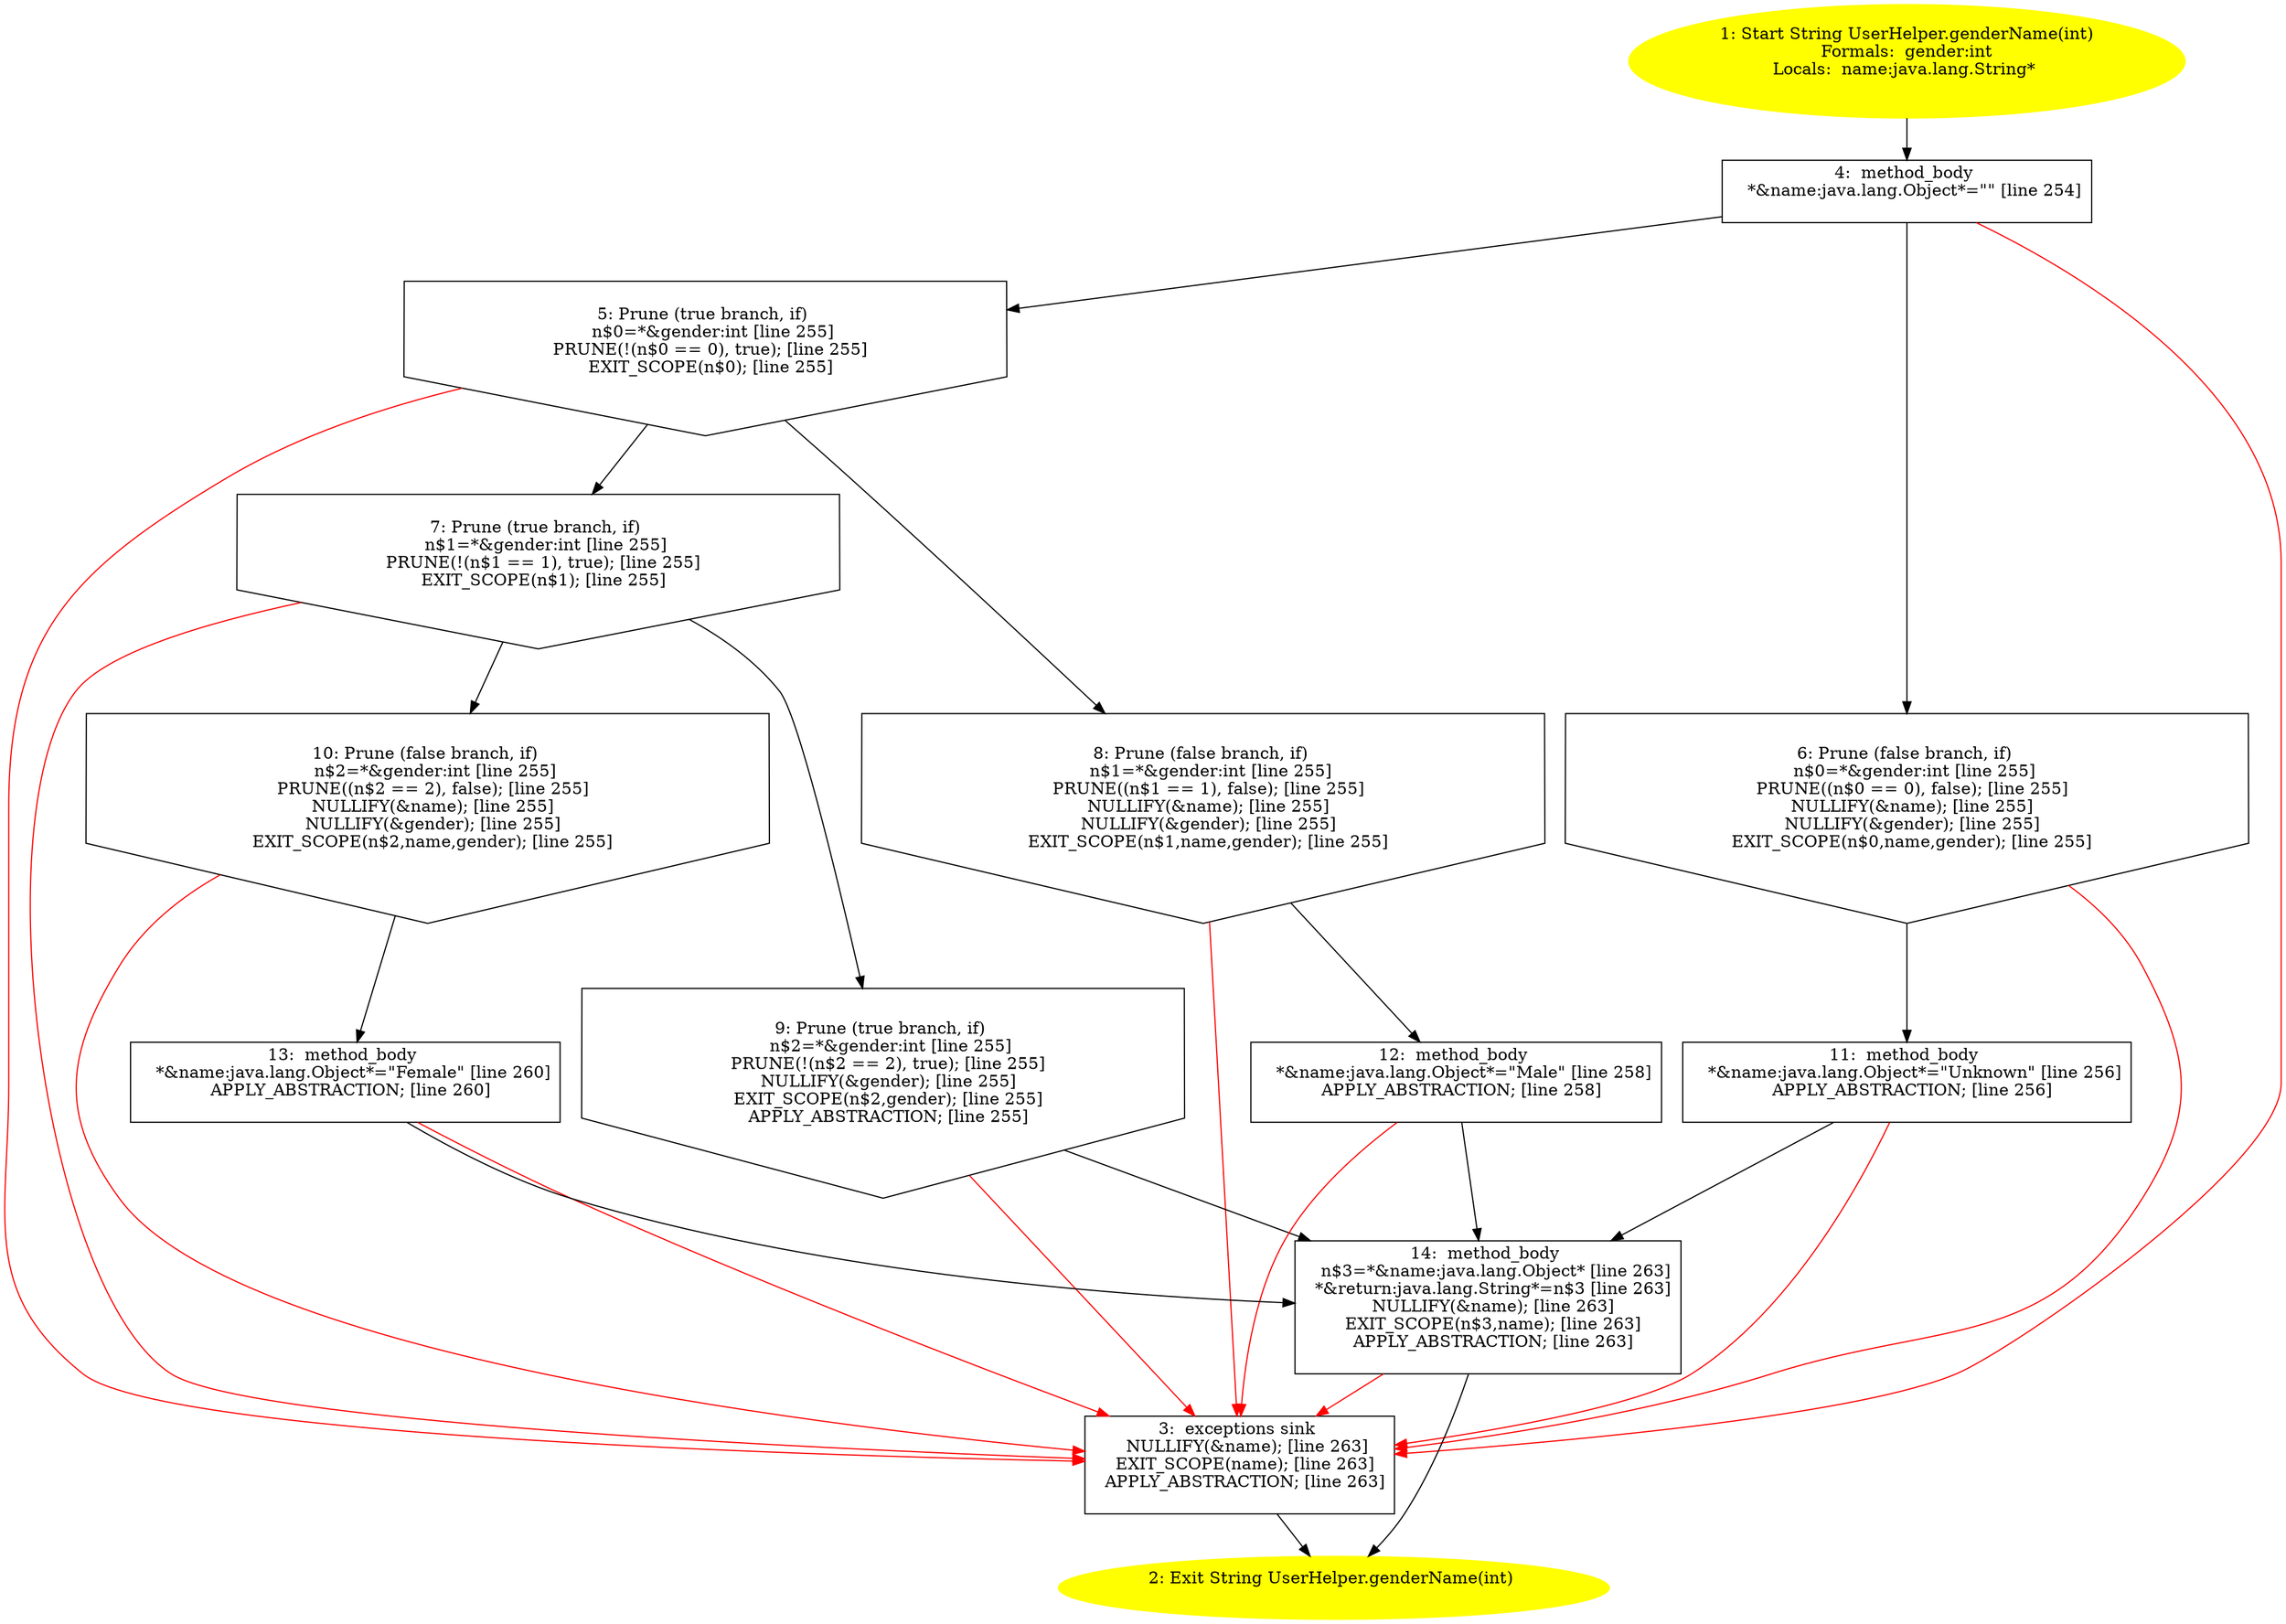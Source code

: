 /* @generated */
digraph cfg {
"com.stn.helpers.UserHelper.genderName(int):java.lang.String.e4cfa23b087d892e29d983eb409f7ab9_1" [label="1: Start String UserHelper.genderName(int)\nFormals:  gender:int\nLocals:  name:java.lang.String* \n  " color=yellow style=filled]
	

	 "com.stn.helpers.UserHelper.genderName(int):java.lang.String.e4cfa23b087d892e29d983eb409f7ab9_1" -> "com.stn.helpers.UserHelper.genderName(int):java.lang.String.e4cfa23b087d892e29d983eb409f7ab9_4" ;
"com.stn.helpers.UserHelper.genderName(int):java.lang.String.e4cfa23b087d892e29d983eb409f7ab9_2" [label="2: Exit String UserHelper.genderName(int) \n  " color=yellow style=filled]
	

"com.stn.helpers.UserHelper.genderName(int):java.lang.String.e4cfa23b087d892e29d983eb409f7ab9_3" [label="3:  exceptions sink \n   NULLIFY(&name); [line 263]\n  EXIT_SCOPE(name); [line 263]\n  APPLY_ABSTRACTION; [line 263]\n " shape="box"]
	

	 "com.stn.helpers.UserHelper.genderName(int):java.lang.String.e4cfa23b087d892e29d983eb409f7ab9_3" -> "com.stn.helpers.UserHelper.genderName(int):java.lang.String.e4cfa23b087d892e29d983eb409f7ab9_2" ;
"com.stn.helpers.UserHelper.genderName(int):java.lang.String.e4cfa23b087d892e29d983eb409f7ab9_4" [label="4:  method_body \n   *&name:java.lang.Object*=\"\" [line 254]\n " shape="box"]
	

	 "com.stn.helpers.UserHelper.genderName(int):java.lang.String.e4cfa23b087d892e29d983eb409f7ab9_4" -> "com.stn.helpers.UserHelper.genderName(int):java.lang.String.e4cfa23b087d892e29d983eb409f7ab9_5" ;
	 "com.stn.helpers.UserHelper.genderName(int):java.lang.String.e4cfa23b087d892e29d983eb409f7ab9_4" -> "com.stn.helpers.UserHelper.genderName(int):java.lang.String.e4cfa23b087d892e29d983eb409f7ab9_6" ;
	 "com.stn.helpers.UserHelper.genderName(int):java.lang.String.e4cfa23b087d892e29d983eb409f7ab9_4" -> "com.stn.helpers.UserHelper.genderName(int):java.lang.String.e4cfa23b087d892e29d983eb409f7ab9_3" [color="red" ];
"com.stn.helpers.UserHelper.genderName(int):java.lang.String.e4cfa23b087d892e29d983eb409f7ab9_5" [label="5: Prune (true branch, if) \n   n$0=*&gender:int [line 255]\n  PRUNE(!(n$0 == 0), true); [line 255]\n  EXIT_SCOPE(n$0); [line 255]\n " shape="invhouse"]
	

	 "com.stn.helpers.UserHelper.genderName(int):java.lang.String.e4cfa23b087d892e29d983eb409f7ab9_5" -> "com.stn.helpers.UserHelper.genderName(int):java.lang.String.e4cfa23b087d892e29d983eb409f7ab9_7" ;
	 "com.stn.helpers.UserHelper.genderName(int):java.lang.String.e4cfa23b087d892e29d983eb409f7ab9_5" -> "com.stn.helpers.UserHelper.genderName(int):java.lang.String.e4cfa23b087d892e29d983eb409f7ab9_8" ;
	 "com.stn.helpers.UserHelper.genderName(int):java.lang.String.e4cfa23b087d892e29d983eb409f7ab9_5" -> "com.stn.helpers.UserHelper.genderName(int):java.lang.String.e4cfa23b087d892e29d983eb409f7ab9_3" [color="red" ];
"com.stn.helpers.UserHelper.genderName(int):java.lang.String.e4cfa23b087d892e29d983eb409f7ab9_6" [label="6: Prune (false branch, if) \n   n$0=*&gender:int [line 255]\n  PRUNE((n$0 == 0), false); [line 255]\n  NULLIFY(&name); [line 255]\n  NULLIFY(&gender); [line 255]\n  EXIT_SCOPE(n$0,name,gender); [line 255]\n " shape="invhouse"]
	

	 "com.stn.helpers.UserHelper.genderName(int):java.lang.String.e4cfa23b087d892e29d983eb409f7ab9_6" -> "com.stn.helpers.UserHelper.genderName(int):java.lang.String.e4cfa23b087d892e29d983eb409f7ab9_11" ;
	 "com.stn.helpers.UserHelper.genderName(int):java.lang.String.e4cfa23b087d892e29d983eb409f7ab9_6" -> "com.stn.helpers.UserHelper.genderName(int):java.lang.String.e4cfa23b087d892e29d983eb409f7ab9_3" [color="red" ];
"com.stn.helpers.UserHelper.genderName(int):java.lang.String.e4cfa23b087d892e29d983eb409f7ab9_7" [label="7: Prune (true branch, if) \n   n$1=*&gender:int [line 255]\n  PRUNE(!(n$1 == 1), true); [line 255]\n  EXIT_SCOPE(n$1); [line 255]\n " shape="invhouse"]
	

	 "com.stn.helpers.UserHelper.genderName(int):java.lang.String.e4cfa23b087d892e29d983eb409f7ab9_7" -> "com.stn.helpers.UserHelper.genderName(int):java.lang.String.e4cfa23b087d892e29d983eb409f7ab9_9" ;
	 "com.stn.helpers.UserHelper.genderName(int):java.lang.String.e4cfa23b087d892e29d983eb409f7ab9_7" -> "com.stn.helpers.UserHelper.genderName(int):java.lang.String.e4cfa23b087d892e29d983eb409f7ab9_10" ;
	 "com.stn.helpers.UserHelper.genderName(int):java.lang.String.e4cfa23b087d892e29d983eb409f7ab9_7" -> "com.stn.helpers.UserHelper.genderName(int):java.lang.String.e4cfa23b087d892e29d983eb409f7ab9_3" [color="red" ];
"com.stn.helpers.UserHelper.genderName(int):java.lang.String.e4cfa23b087d892e29d983eb409f7ab9_8" [label="8: Prune (false branch, if) \n   n$1=*&gender:int [line 255]\n  PRUNE((n$1 == 1), false); [line 255]\n  NULLIFY(&name); [line 255]\n  NULLIFY(&gender); [line 255]\n  EXIT_SCOPE(n$1,name,gender); [line 255]\n " shape="invhouse"]
	

	 "com.stn.helpers.UserHelper.genderName(int):java.lang.String.e4cfa23b087d892e29d983eb409f7ab9_8" -> "com.stn.helpers.UserHelper.genderName(int):java.lang.String.e4cfa23b087d892e29d983eb409f7ab9_12" ;
	 "com.stn.helpers.UserHelper.genderName(int):java.lang.String.e4cfa23b087d892e29d983eb409f7ab9_8" -> "com.stn.helpers.UserHelper.genderName(int):java.lang.String.e4cfa23b087d892e29d983eb409f7ab9_3" [color="red" ];
"com.stn.helpers.UserHelper.genderName(int):java.lang.String.e4cfa23b087d892e29d983eb409f7ab9_9" [label="9: Prune (true branch, if) \n   n$2=*&gender:int [line 255]\n  PRUNE(!(n$2 == 2), true); [line 255]\n  NULLIFY(&gender); [line 255]\n  EXIT_SCOPE(n$2,gender); [line 255]\n  APPLY_ABSTRACTION; [line 255]\n " shape="invhouse"]
	

	 "com.stn.helpers.UserHelper.genderName(int):java.lang.String.e4cfa23b087d892e29d983eb409f7ab9_9" -> "com.stn.helpers.UserHelper.genderName(int):java.lang.String.e4cfa23b087d892e29d983eb409f7ab9_14" ;
	 "com.stn.helpers.UserHelper.genderName(int):java.lang.String.e4cfa23b087d892e29d983eb409f7ab9_9" -> "com.stn.helpers.UserHelper.genderName(int):java.lang.String.e4cfa23b087d892e29d983eb409f7ab9_3" [color="red" ];
"com.stn.helpers.UserHelper.genderName(int):java.lang.String.e4cfa23b087d892e29d983eb409f7ab9_10" [label="10: Prune (false branch, if) \n   n$2=*&gender:int [line 255]\n  PRUNE((n$2 == 2), false); [line 255]\n  NULLIFY(&name); [line 255]\n  NULLIFY(&gender); [line 255]\n  EXIT_SCOPE(n$2,name,gender); [line 255]\n " shape="invhouse"]
	

	 "com.stn.helpers.UserHelper.genderName(int):java.lang.String.e4cfa23b087d892e29d983eb409f7ab9_10" -> "com.stn.helpers.UserHelper.genderName(int):java.lang.String.e4cfa23b087d892e29d983eb409f7ab9_13" ;
	 "com.stn.helpers.UserHelper.genderName(int):java.lang.String.e4cfa23b087d892e29d983eb409f7ab9_10" -> "com.stn.helpers.UserHelper.genderName(int):java.lang.String.e4cfa23b087d892e29d983eb409f7ab9_3" [color="red" ];
"com.stn.helpers.UserHelper.genderName(int):java.lang.String.e4cfa23b087d892e29d983eb409f7ab9_11" [label="11:  method_body \n   *&name:java.lang.Object*=\"Unknown\" [line 256]\n  APPLY_ABSTRACTION; [line 256]\n " shape="box"]
	

	 "com.stn.helpers.UserHelper.genderName(int):java.lang.String.e4cfa23b087d892e29d983eb409f7ab9_11" -> "com.stn.helpers.UserHelper.genderName(int):java.lang.String.e4cfa23b087d892e29d983eb409f7ab9_14" ;
	 "com.stn.helpers.UserHelper.genderName(int):java.lang.String.e4cfa23b087d892e29d983eb409f7ab9_11" -> "com.stn.helpers.UserHelper.genderName(int):java.lang.String.e4cfa23b087d892e29d983eb409f7ab9_3" [color="red" ];
"com.stn.helpers.UserHelper.genderName(int):java.lang.String.e4cfa23b087d892e29d983eb409f7ab9_12" [label="12:  method_body \n   *&name:java.lang.Object*=\"Male\" [line 258]\n  APPLY_ABSTRACTION; [line 258]\n " shape="box"]
	

	 "com.stn.helpers.UserHelper.genderName(int):java.lang.String.e4cfa23b087d892e29d983eb409f7ab9_12" -> "com.stn.helpers.UserHelper.genderName(int):java.lang.String.e4cfa23b087d892e29d983eb409f7ab9_14" ;
	 "com.stn.helpers.UserHelper.genderName(int):java.lang.String.e4cfa23b087d892e29d983eb409f7ab9_12" -> "com.stn.helpers.UserHelper.genderName(int):java.lang.String.e4cfa23b087d892e29d983eb409f7ab9_3" [color="red" ];
"com.stn.helpers.UserHelper.genderName(int):java.lang.String.e4cfa23b087d892e29d983eb409f7ab9_13" [label="13:  method_body \n   *&name:java.lang.Object*=\"Female\" [line 260]\n  APPLY_ABSTRACTION; [line 260]\n " shape="box"]
	

	 "com.stn.helpers.UserHelper.genderName(int):java.lang.String.e4cfa23b087d892e29d983eb409f7ab9_13" -> "com.stn.helpers.UserHelper.genderName(int):java.lang.String.e4cfa23b087d892e29d983eb409f7ab9_14" ;
	 "com.stn.helpers.UserHelper.genderName(int):java.lang.String.e4cfa23b087d892e29d983eb409f7ab9_13" -> "com.stn.helpers.UserHelper.genderName(int):java.lang.String.e4cfa23b087d892e29d983eb409f7ab9_3" [color="red" ];
"com.stn.helpers.UserHelper.genderName(int):java.lang.String.e4cfa23b087d892e29d983eb409f7ab9_14" [label="14:  method_body \n   n$3=*&name:java.lang.Object* [line 263]\n  *&return:java.lang.String*=n$3 [line 263]\n  NULLIFY(&name); [line 263]\n  EXIT_SCOPE(n$3,name); [line 263]\n  APPLY_ABSTRACTION; [line 263]\n " shape="box"]
	

	 "com.stn.helpers.UserHelper.genderName(int):java.lang.String.e4cfa23b087d892e29d983eb409f7ab9_14" -> "com.stn.helpers.UserHelper.genderName(int):java.lang.String.e4cfa23b087d892e29d983eb409f7ab9_2" ;
	 "com.stn.helpers.UserHelper.genderName(int):java.lang.String.e4cfa23b087d892e29d983eb409f7ab9_14" -> "com.stn.helpers.UserHelper.genderName(int):java.lang.String.e4cfa23b087d892e29d983eb409f7ab9_3" [color="red" ];
}
